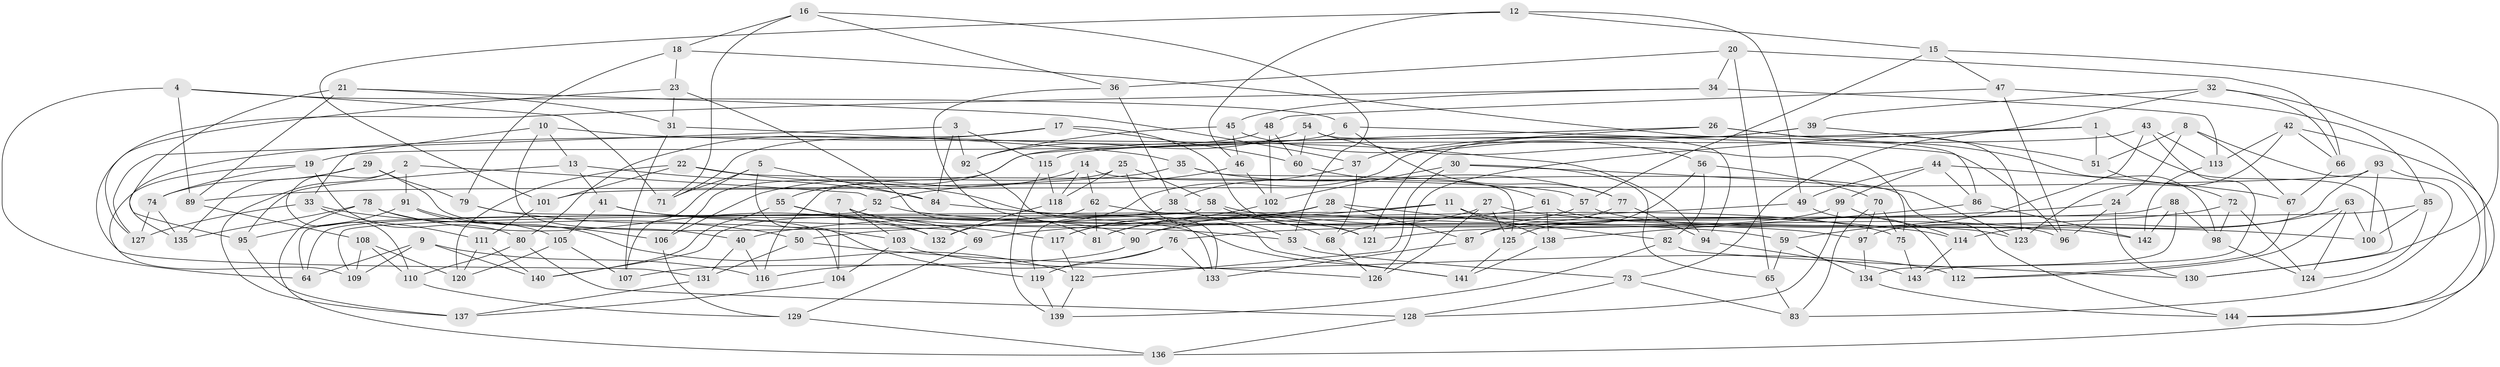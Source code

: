 // Generated by graph-tools (version 1.1) at 2025/50/03/09/25 03:50:52]
// undirected, 144 vertices, 288 edges
graph export_dot {
graph [start="1"]
  node [color=gray90,style=filled];
  1;
  2;
  3;
  4;
  5;
  6;
  7;
  8;
  9;
  10;
  11;
  12;
  13;
  14;
  15;
  16;
  17;
  18;
  19;
  20;
  21;
  22;
  23;
  24;
  25;
  26;
  27;
  28;
  29;
  30;
  31;
  32;
  33;
  34;
  35;
  36;
  37;
  38;
  39;
  40;
  41;
  42;
  43;
  44;
  45;
  46;
  47;
  48;
  49;
  50;
  51;
  52;
  53;
  54;
  55;
  56;
  57;
  58;
  59;
  60;
  61;
  62;
  63;
  64;
  65;
  66;
  67;
  68;
  69;
  70;
  71;
  72;
  73;
  74;
  75;
  76;
  77;
  78;
  79;
  80;
  81;
  82;
  83;
  84;
  85;
  86;
  87;
  88;
  89;
  90;
  91;
  92;
  93;
  94;
  95;
  96;
  97;
  98;
  99;
  100;
  101;
  102;
  103;
  104;
  105;
  106;
  107;
  108;
  109;
  110;
  111;
  112;
  113;
  114;
  115;
  116;
  117;
  118;
  119;
  120;
  121;
  122;
  123;
  124;
  125;
  126;
  127;
  128;
  129;
  130;
  131;
  132;
  133;
  134;
  135;
  136;
  137;
  138;
  139;
  140;
  141;
  142;
  143;
  144;
  1 -- 126;
  1 -- 130;
  1 -- 51;
  1 -- 106;
  2 -- 137;
  2 -- 91;
  2 -- 110;
  2 -- 52;
  3 -- 92;
  3 -- 115;
  3 -- 84;
  3 -- 127;
  4 -- 71;
  4 -- 6;
  4 -- 64;
  4 -- 89;
  5 -- 84;
  5 -- 71;
  5 -- 107;
  5 -- 119;
  6 -- 19;
  6 -- 77;
  6 -- 96;
  7 -- 103;
  7 -- 104;
  7 -- 53;
  7 -- 117;
  8 -- 67;
  8 -- 24;
  8 -- 51;
  8 -- 83;
  9 -- 64;
  9 -- 109;
  9 -- 140;
  9 -- 116;
  10 -- 69;
  10 -- 94;
  10 -- 13;
  10 -- 33;
  11 -- 81;
  11 -- 138;
  11 -- 96;
  11 -- 109;
  12 -- 49;
  12 -- 101;
  12 -- 46;
  12 -- 15;
  13 -- 41;
  13 -- 84;
  13 -- 95;
  14 -- 118;
  14 -- 62;
  14 -- 144;
  14 -- 106;
  15 -- 130;
  15 -- 57;
  15 -- 47;
  16 -- 36;
  16 -- 71;
  16 -- 53;
  16 -- 18;
  17 -- 121;
  17 -- 80;
  17 -- 135;
  17 -- 60;
  18 -- 86;
  18 -- 23;
  18 -- 79;
  19 -- 80;
  19 -- 109;
  19 -- 74;
  20 -- 34;
  20 -- 36;
  20 -- 66;
  20 -- 65;
  21 -- 37;
  21 -- 95;
  21 -- 31;
  21 -- 89;
  22 -- 120;
  22 -- 101;
  22 -- 57;
  22 -- 141;
  23 -- 127;
  23 -- 31;
  23 -- 133;
  24 -- 96;
  24 -- 50;
  24 -- 130;
  25 -- 141;
  25 -- 116;
  25 -- 58;
  25 -- 118;
  26 -- 55;
  26 -- 98;
  26 -- 123;
  26 -- 37;
  27 -- 125;
  27 -- 126;
  27 -- 100;
  27 -- 81;
  28 -- 82;
  28 -- 117;
  28 -- 40;
  28 -- 87;
  29 -- 40;
  29 -- 79;
  29 -- 135;
  29 -- 74;
  30 -- 122;
  30 -- 102;
  30 -- 123;
  30 -- 65;
  31 -- 107;
  31 -- 35;
  32 -- 39;
  32 -- 73;
  32 -- 66;
  32 -- 144;
  33 -- 50;
  33 -- 111;
  33 -- 127;
  34 -- 113;
  34 -- 131;
  34 -- 45;
  35 -- 125;
  35 -- 89;
  35 -- 77;
  36 -- 38;
  36 -- 81;
  37 -- 68;
  37 -- 38;
  38 -- 53;
  38 -- 119;
  39 -- 51;
  39 -- 132;
  39 -- 121;
  40 -- 116;
  40 -- 131;
  41 -- 59;
  41 -- 105;
  41 -- 90;
  42 -- 136;
  42 -- 123;
  42 -- 66;
  42 -- 113;
  43 -- 113;
  43 -- 59;
  43 -- 143;
  43 -- 115;
  44 -- 99;
  44 -- 49;
  44 -- 86;
  44 -- 67;
  45 -- 46;
  45 -- 92;
  45 -- 56;
  46 -- 52;
  46 -- 102;
  47 -- 85;
  47 -- 48;
  47 -- 96;
  48 -- 60;
  48 -- 102;
  48 -- 71;
  49 -- 112;
  49 -- 69;
  50 -- 126;
  50 -- 131;
  51 -- 72;
  52 -- 64;
  52 -- 97;
  53 -- 73;
  54 -- 94;
  54 -- 92;
  54 -- 75;
  54 -- 60;
  55 -- 140;
  55 -- 69;
  55 -- 132;
  56 -- 70;
  56 -- 125;
  56 -- 82;
  57 -- 68;
  57 -- 142;
  58 -- 64;
  58 -- 68;
  58 -- 114;
  59 -- 134;
  59 -- 65;
  60 -- 61;
  61 -- 123;
  61 -- 138;
  61 -- 90;
  62 -- 75;
  62 -- 81;
  62 -- 140;
  63 -- 124;
  63 -- 114;
  63 -- 100;
  63 -- 112;
  65 -- 83;
  66 -- 67;
  67 -- 112;
  68 -- 126;
  69 -- 129;
  70 -- 75;
  70 -- 83;
  70 -- 97;
  72 -- 124;
  72 -- 76;
  72 -- 98;
  73 -- 128;
  73 -- 83;
  74 -- 127;
  74 -- 135;
  75 -- 143;
  76 -- 133;
  76 -- 119;
  76 -- 116;
  77 -- 87;
  77 -- 94;
  78 -- 135;
  78 -- 136;
  78 -- 105;
  78 -- 132;
  79 -- 104;
  79 -- 103;
  80 -- 110;
  80 -- 128;
  82 -- 139;
  82 -- 130;
  84 -- 121;
  85 -- 87;
  85 -- 124;
  85 -- 100;
  86 -- 142;
  86 -- 138;
  87 -- 133;
  88 -- 142;
  88 -- 90;
  88 -- 134;
  88 -- 98;
  89 -- 108;
  90 -- 107;
  91 -- 122;
  91 -- 95;
  91 -- 106;
  92 -- 133;
  93 -- 97;
  93 -- 101;
  93 -- 100;
  93 -- 144;
  94 -- 143;
  95 -- 137;
  97 -- 134;
  98 -- 124;
  99 -- 128;
  99 -- 114;
  99 -- 121;
  101 -- 111;
  102 -- 117;
  103 -- 112;
  103 -- 104;
  104 -- 137;
  105 -- 120;
  105 -- 107;
  106 -- 129;
  108 -- 110;
  108 -- 109;
  108 -- 120;
  110 -- 129;
  111 -- 120;
  111 -- 140;
  113 -- 142;
  114 -- 143;
  115 -- 118;
  115 -- 139;
  117 -- 122;
  118 -- 132;
  119 -- 139;
  122 -- 139;
  125 -- 141;
  128 -- 136;
  129 -- 136;
  131 -- 137;
  134 -- 144;
  138 -- 141;
}
